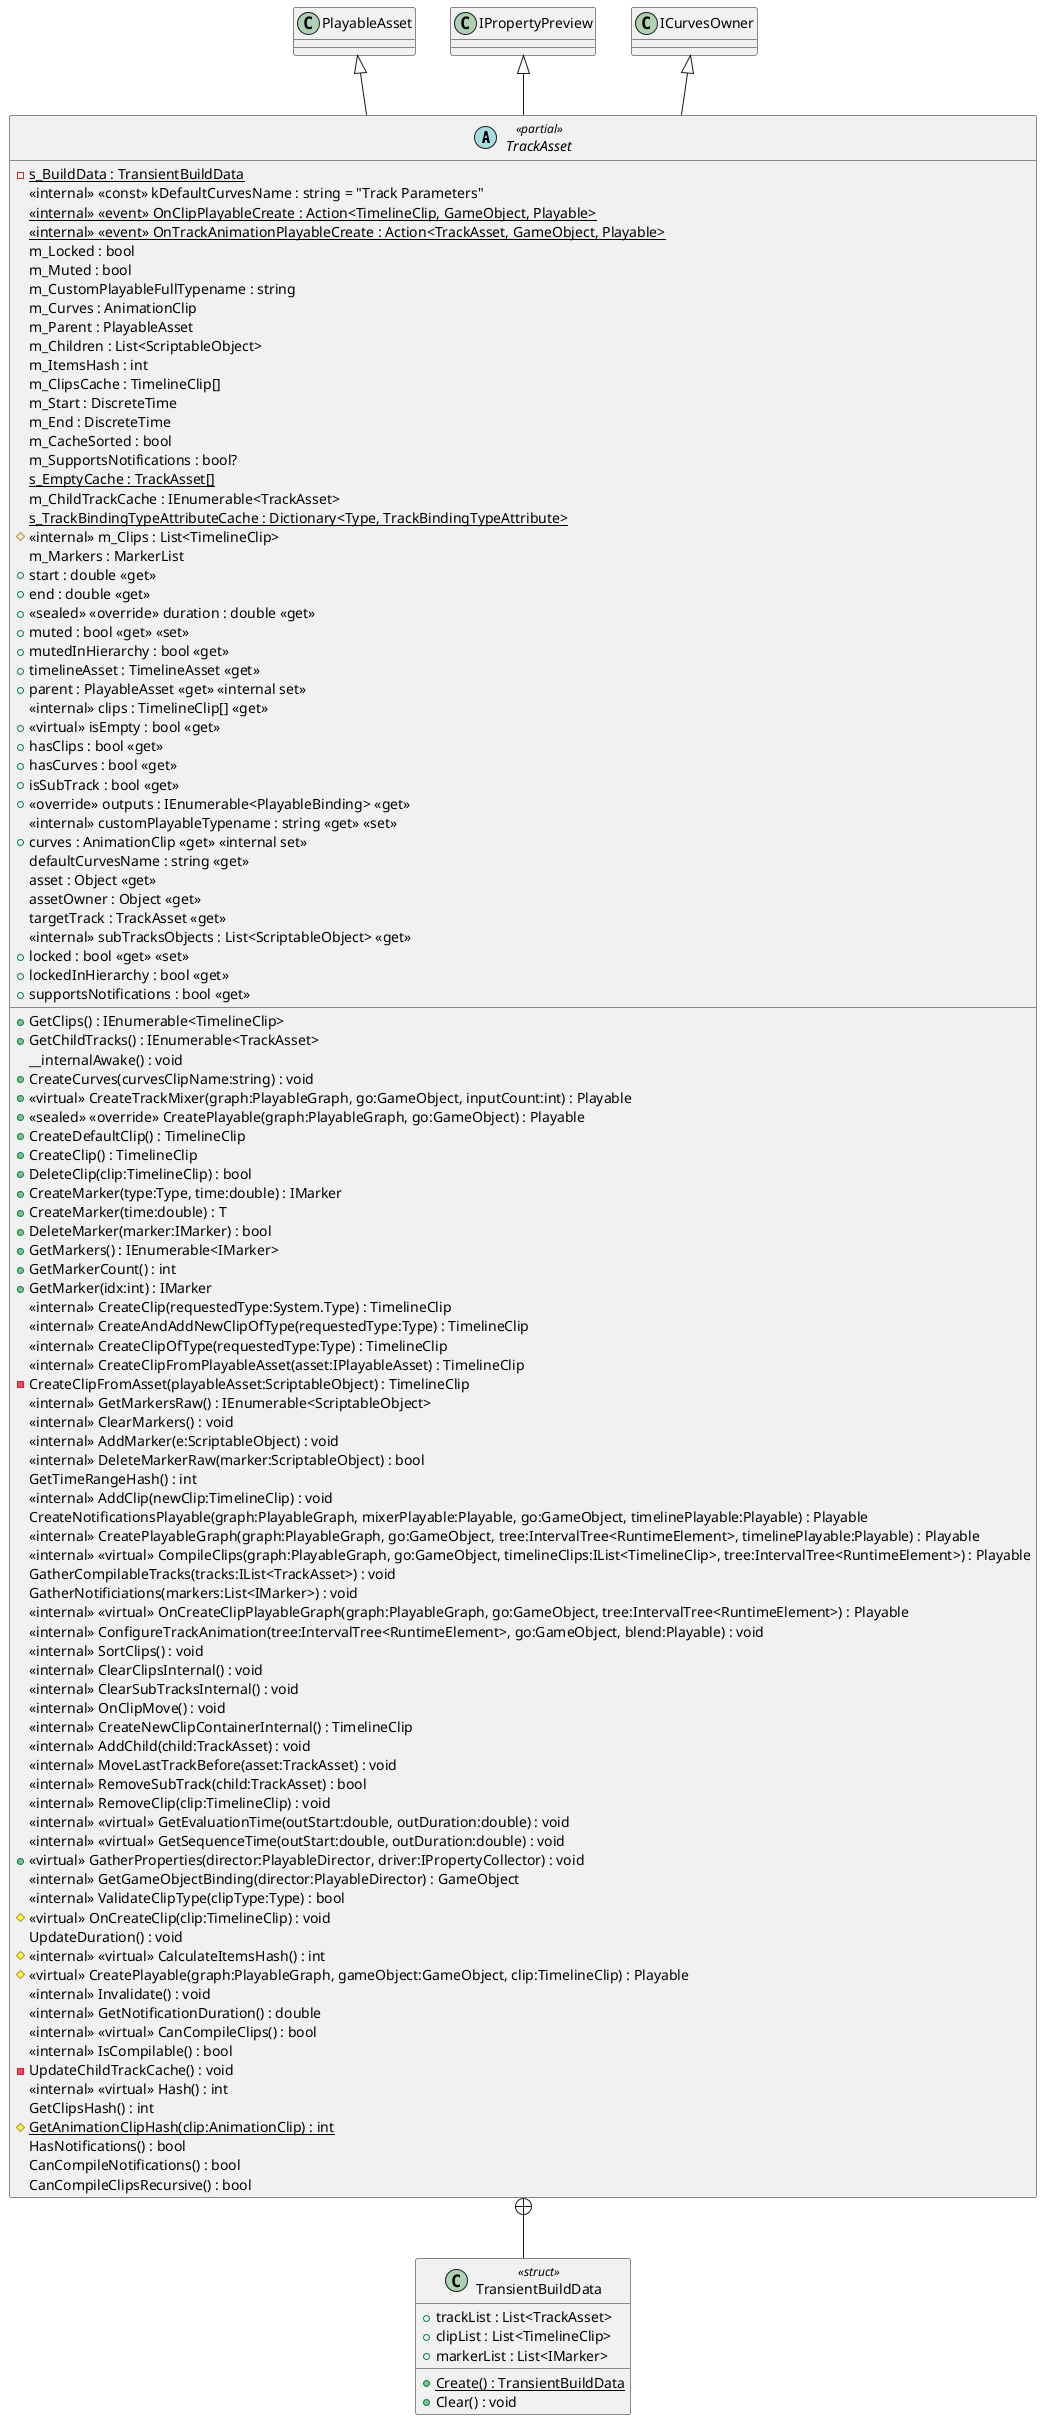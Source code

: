 @startuml
abstract class TrackAsset <<partial>> {
    - {static} s_BuildData : TransientBuildData
    <<internal>> <<const>> kDefaultCurvesName : string = "Track Parameters"
    <<internal>> {static}  <<event>> OnClipPlayableCreate : Action<TimelineClip, GameObject, Playable> 
    <<internal>> {static}  <<event>> OnTrackAnimationPlayableCreate : Action<TrackAsset, GameObject, Playable> 
    m_Locked : bool
    m_Muted : bool
    m_CustomPlayableFullTypename : string
    m_Curves : AnimationClip
    m_Parent : PlayableAsset
    m_Children : List<ScriptableObject>
    m_ItemsHash : int
    m_ClipsCache : TimelineClip[]
    m_Start : DiscreteTime
    m_End : DiscreteTime
    m_CacheSorted : bool
    m_SupportsNotifications : bool?
    {static} s_EmptyCache : TrackAsset[]
    m_ChildTrackCache : IEnumerable<TrackAsset>
    {static} s_TrackBindingTypeAttributeCache : Dictionary<Type, TrackBindingTypeAttribute>
    # <<internal>> m_Clips : List<TimelineClip>
    m_Markers : MarkerList
    + start : double <<get>>
    + end : double <<get>>
    + <<sealed>> <<override>> duration : double <<get>>
    + muted : bool <<get>> <<set>>
    + mutedInHierarchy : bool <<get>>
    + timelineAsset : TimelineAsset <<get>>
    + parent : PlayableAsset <<get>> <<internal set>>
    + GetClips() : IEnumerable<TimelineClip>
    <<internal>> clips : TimelineClip[] <<get>>
    + <<virtual>> isEmpty : bool <<get>>
    + hasClips : bool <<get>>
    + hasCurves : bool <<get>>
    + isSubTrack : bool <<get>>
    + <<override>> outputs : IEnumerable<PlayableBinding> <<get>>
    + GetChildTracks() : IEnumerable<TrackAsset>
    <<internal>> customPlayableTypename : string <<get>> <<set>>
    + curves : AnimationClip <<get>> <<internal set>>
    defaultCurvesName : string <<get>>
    asset : Object <<get>>
    assetOwner : Object <<get>>
    targetTrack : TrackAsset <<get>>
    <<internal>> subTracksObjects : List<ScriptableObject> <<get>>
    + locked : bool <<get>> <<set>>
    + lockedInHierarchy : bool <<get>>
    + supportsNotifications : bool <<get>>
    __internalAwake() : void
    + CreateCurves(curvesClipName:string) : void
    + <<virtual>> CreateTrackMixer(graph:PlayableGraph, go:GameObject, inputCount:int) : Playable
    + <<sealed>> <<override>> CreatePlayable(graph:PlayableGraph, go:GameObject) : Playable
    + CreateDefaultClip() : TimelineClip
    + CreateClip() : TimelineClip
    + DeleteClip(clip:TimelineClip) : bool
    + CreateMarker(type:Type, time:double) : IMarker
    + CreateMarker(time:double) : T
    + DeleteMarker(marker:IMarker) : bool
    + GetMarkers() : IEnumerable<IMarker>
    + GetMarkerCount() : int
    + GetMarker(idx:int) : IMarker
    <<internal>> CreateClip(requestedType:System.Type) : TimelineClip
    <<internal>> CreateAndAddNewClipOfType(requestedType:Type) : TimelineClip
    <<internal>> CreateClipOfType(requestedType:Type) : TimelineClip
    <<internal>> CreateClipFromPlayableAsset(asset:IPlayableAsset) : TimelineClip
    - CreateClipFromAsset(playableAsset:ScriptableObject) : TimelineClip
    <<internal>> GetMarkersRaw() : IEnumerable<ScriptableObject>
    <<internal>> ClearMarkers() : void
    <<internal>> AddMarker(e:ScriptableObject) : void
    <<internal>> DeleteMarkerRaw(marker:ScriptableObject) : bool
    GetTimeRangeHash() : int
    <<internal>> AddClip(newClip:TimelineClip) : void
    CreateNotificationsPlayable(graph:PlayableGraph, mixerPlayable:Playable, go:GameObject, timelinePlayable:Playable) : Playable
    <<internal>> CreatePlayableGraph(graph:PlayableGraph, go:GameObject, tree:IntervalTree<RuntimeElement>, timelinePlayable:Playable) : Playable
    <<internal>> <<virtual>> CompileClips(graph:PlayableGraph, go:GameObject, timelineClips:IList<TimelineClip>, tree:IntervalTree<RuntimeElement>) : Playable
    GatherCompilableTracks(tracks:IList<TrackAsset>) : void
    GatherNotificiations(markers:List<IMarker>) : void
    <<internal>> <<virtual>> OnCreateClipPlayableGraph(graph:PlayableGraph, go:GameObject, tree:IntervalTree<RuntimeElement>) : Playable
    <<internal>> ConfigureTrackAnimation(tree:IntervalTree<RuntimeElement>, go:GameObject, blend:Playable) : void
    <<internal>> SortClips() : void
    <<internal>> ClearClipsInternal() : void
    <<internal>> ClearSubTracksInternal() : void
    <<internal>> OnClipMove() : void
    <<internal>> CreateNewClipContainerInternal() : TimelineClip
    <<internal>> AddChild(child:TrackAsset) : void
    <<internal>> MoveLastTrackBefore(asset:TrackAsset) : void
    <<internal>> RemoveSubTrack(child:TrackAsset) : bool
    <<internal>> RemoveClip(clip:TimelineClip) : void
    <<internal>> <<virtual>> GetEvaluationTime(outStart:double, outDuration:double) : void
    <<internal>> <<virtual>> GetSequenceTime(outStart:double, outDuration:double) : void
    + <<virtual>> GatherProperties(director:PlayableDirector, driver:IPropertyCollector) : void
    <<internal>> GetGameObjectBinding(director:PlayableDirector) : GameObject
    <<internal>> ValidateClipType(clipType:Type) : bool
    # <<virtual>> OnCreateClip(clip:TimelineClip) : void
    UpdateDuration() : void
    # <<internal>> <<virtual>> CalculateItemsHash() : int
    # <<virtual>> CreatePlayable(graph:PlayableGraph, gameObject:GameObject, clip:TimelineClip) : Playable
    <<internal>> Invalidate() : void
    <<internal>> GetNotificationDuration() : double
    <<internal>> <<virtual>> CanCompileClips() : bool
    <<internal>> IsCompilable() : bool
    - UpdateChildTrackCache() : void
    <<internal>> <<virtual>> Hash() : int
    GetClipsHash() : int
    # {static} GetAnimationClipHash(clip:AnimationClip) : int
    HasNotifications() : bool
    CanCompileNotifications() : bool
    CanCompileClipsRecursive() : bool
}
class TransientBuildData <<struct>> {
    + trackList : List<TrackAsset>
    + clipList : List<TimelineClip>
    + markerList : List<IMarker>
    + {static} Create() : TransientBuildData
    + Clear() : void
}
PlayableAsset <|-- TrackAsset
IPropertyPreview <|-- TrackAsset
ICurvesOwner <|-- TrackAsset
TrackAsset +-- TransientBuildData
@enduml
